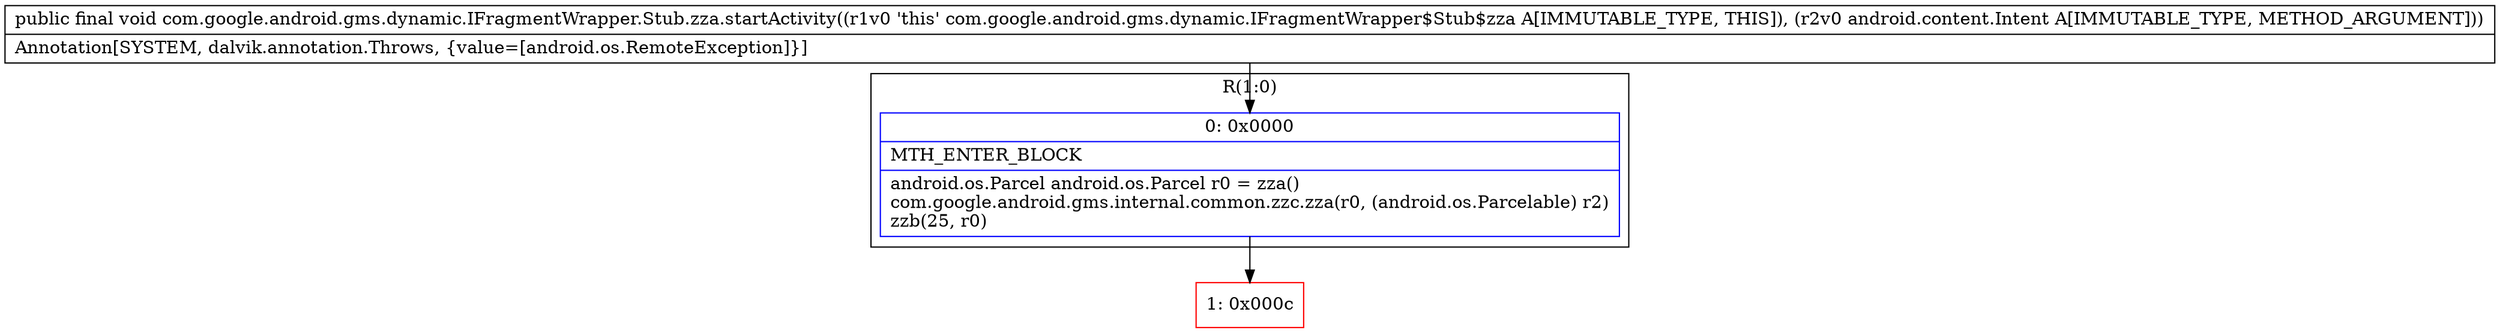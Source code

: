 digraph "CFG forcom.google.android.gms.dynamic.IFragmentWrapper.Stub.zza.startActivity(Landroid\/content\/Intent;)V" {
subgraph cluster_Region_834200701 {
label = "R(1:0)";
node [shape=record,color=blue];
Node_0 [shape=record,label="{0\:\ 0x0000|MTH_ENTER_BLOCK\l|android.os.Parcel android.os.Parcel r0 = zza()\lcom.google.android.gms.internal.common.zzc.zza(r0, (android.os.Parcelable) r2)\lzzb(25, r0)\l}"];
}
Node_1 [shape=record,color=red,label="{1\:\ 0x000c}"];
MethodNode[shape=record,label="{public final void com.google.android.gms.dynamic.IFragmentWrapper.Stub.zza.startActivity((r1v0 'this' com.google.android.gms.dynamic.IFragmentWrapper$Stub$zza A[IMMUTABLE_TYPE, THIS]), (r2v0 android.content.Intent A[IMMUTABLE_TYPE, METHOD_ARGUMENT]))  | Annotation[SYSTEM, dalvik.annotation.Throws, \{value=[android.os.RemoteException]\}]\l}"];
MethodNode -> Node_0;
Node_0 -> Node_1;
}

